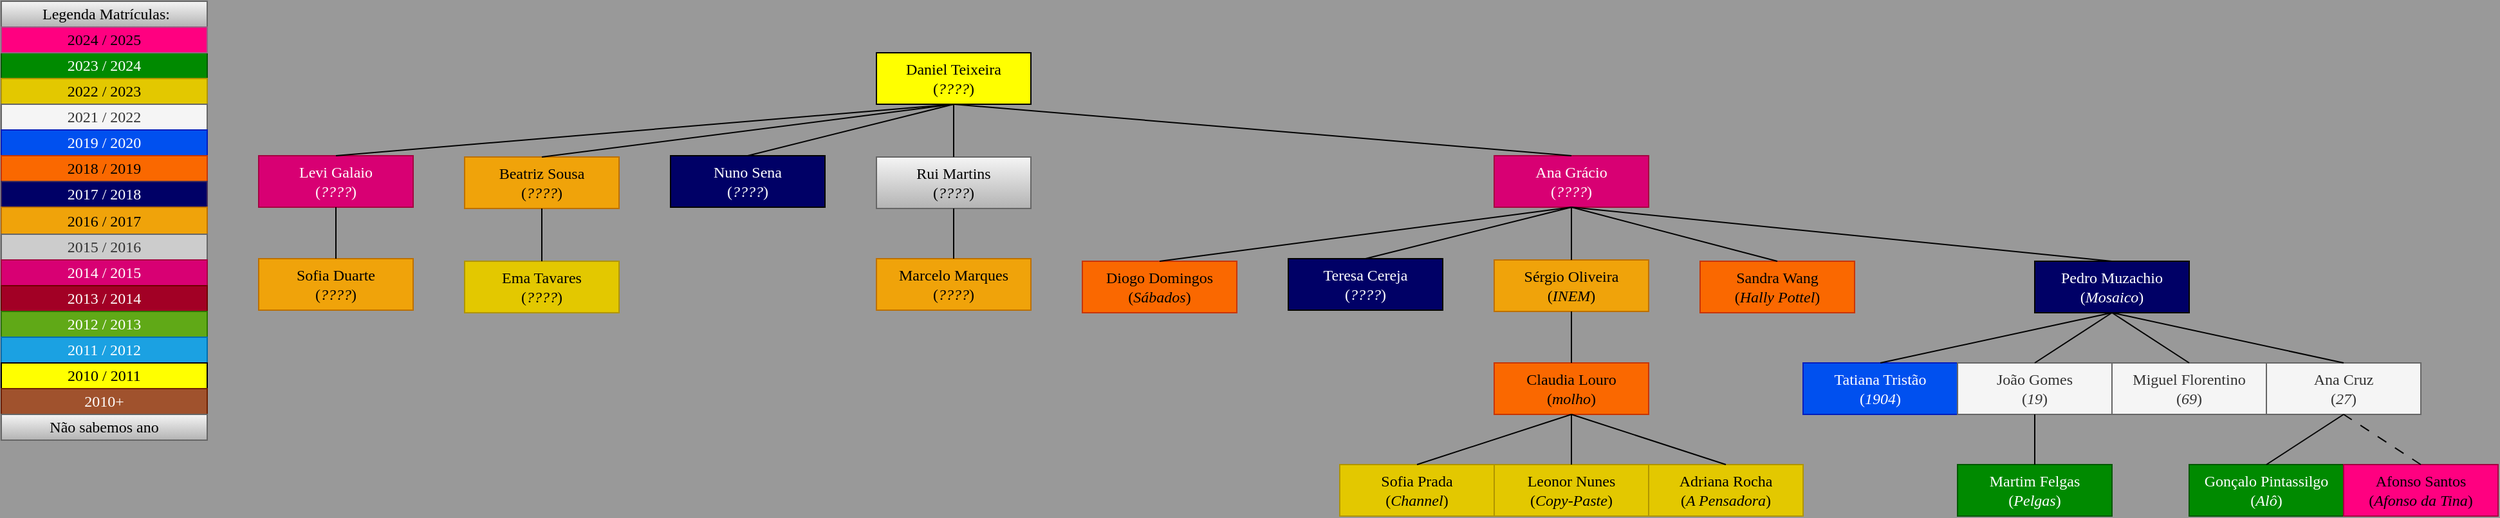 <mxfile>
    <diagram id="uytzpZjenSV1ZXbr69cE" name="Página-1">
        <mxGraphModel dx="3409" dy="3380" grid="1" gridSize="10" guides="1" tooltips="1" connect="1" arrows="1" fold="1" page="1" pageScale="1" pageWidth="1169" pageHeight="827" background="#999999" math="0" shadow="0">
            <root>
                <mxCell id="0"/>
                <mxCell id="1" parent="0"/>
                <mxCell id="18" value="&lt;div&gt;Daniel Teixeira&lt;/div&gt;&lt;div&gt;&lt;span style=&quot;background-color: initial;&quot;&gt;(&lt;/span&gt;&lt;i style=&quot;background-color: initial;&quot;&gt;&lt;font&gt;????&lt;/font&gt;&lt;/i&gt;&lt;span style=&quot;background-color: initial;&quot;&gt;)&lt;/span&gt;&lt;/div&gt;" style="rounded=0;whiteSpace=wrap;html=1;fillColor=#ffff00;fontColor=#000000;fontFamily=Times New Roman;" parent="1" vertex="1">
                    <mxGeometry x="-1640" y="-2400" width="120" height="40" as="geometry"/>
                </mxCell>
                <mxCell id="19" value="&lt;div&gt;Ana Grácio&lt;/div&gt;&lt;div&gt;&lt;span style=&quot;background-color: initial;&quot;&gt;(&lt;/span&gt;&lt;i style=&quot;background-color: initial;&quot;&gt;&lt;font&gt;????&lt;/font&gt;&lt;/i&gt;&lt;span style=&quot;background-color: initial;&quot;&gt;)&lt;/span&gt;&lt;/div&gt;" style="rounded=0;whiteSpace=wrap;html=1;fillColor=#d80073;fontColor=#ffffff;strokeColor=#A50040;fontFamily=Times New Roman;" parent="1" vertex="1">
                    <mxGeometry x="-1160" y="-2320" width="120" height="40" as="geometry"/>
                </mxCell>
                <mxCell id="20" value="&lt;div&gt;&lt;span style=&quot;background-color: initial;&quot;&gt;Levi Galaio&lt;/span&gt;&lt;/div&gt;&lt;div&gt;&lt;span style=&quot;background-color: initial;&quot;&gt;(&lt;/span&gt;&lt;i style=&quot;background-color: initial;&quot;&gt;&lt;font&gt;????&lt;/font&gt;&lt;/i&gt;&lt;span style=&quot;background-color: initial;&quot;&gt;)&lt;/span&gt;&lt;/div&gt;" style="rounded=0;whiteSpace=wrap;html=1;fillColor=#d80073;fontColor=#ffffff;strokeColor=#A50040;fontFamily=Times New Roman;" parent="1" vertex="1">
                    <mxGeometry x="-2120" y="-2320" width="120" height="40" as="geometry"/>
                </mxCell>
                <mxCell id="24" value="&lt;div&gt;Sofia Duarte&lt;/div&gt;&lt;div&gt;&lt;span style=&quot;background-color: initial;&quot;&gt;(&lt;font&gt;&lt;i&gt;????&lt;/i&gt;&lt;/font&gt;&lt;/span&gt;&lt;span style=&quot;background-color: initial;&quot;&gt;)&lt;/span&gt;&lt;/div&gt;" style="rounded=0;whiteSpace=wrap;html=1;fillColor=#f0a30a;fontColor=#000000;strokeColor=#BD7000;fontFamily=Times New Roman;" parent="1" vertex="1">
                    <mxGeometry x="-2120" y="-2240" width="120" height="40" as="geometry"/>
                </mxCell>
                <mxCell id="27" value="" style="endArrow=none;html=1;rounded=0;entryX=0.5;entryY=1;entryDx=0;entryDy=0;exitX=0.5;exitY=0;exitDx=0;exitDy=0;fontFamily=Times New Roman;" parent="1" source="24" target="20" edge="1">
                    <mxGeometry width="50" height="50" relative="1" as="geometry">
                        <mxPoint x="-1900" y="-2241" as="sourcePoint"/>
                        <mxPoint x="-1890" y="-2190" as="targetPoint"/>
                    </mxGeometry>
                </mxCell>
                <mxCell id="28" value="" style="endArrow=none;html=1;rounded=0;entryX=0.5;entryY=1;entryDx=0;entryDy=0;exitX=0.5;exitY=0;exitDx=0;exitDy=0;fontFamily=Times New Roman;" parent="1" source="20" target="18" edge="1">
                    <mxGeometry width="50" height="50" relative="1" as="geometry">
                        <mxPoint x="-2090" y="-2229" as="sourcePoint"/>
                        <mxPoint x="-2090" y="-2269" as="targetPoint"/>
                    </mxGeometry>
                </mxCell>
                <mxCell id="29" value="" style="endArrow=none;html=1;rounded=0;entryX=0.5;entryY=0;entryDx=0;entryDy=0;exitX=0.5;exitY=1;exitDx=0;exitDy=0;fontFamily=Times New Roman;" parent="1" source="18" target="19" edge="1">
                    <mxGeometry width="50" height="50" relative="1" as="geometry">
                        <mxPoint x="-2090" y="-2309" as="sourcePoint"/>
                        <mxPoint x="-1890" y="-2350" as="targetPoint"/>
                    </mxGeometry>
                </mxCell>
                <mxCell id="30" value="&lt;div&gt;Rui Martins&lt;/div&gt;&lt;div&gt;&lt;span style=&quot;background-color: initial;&quot;&gt;(&lt;/span&gt;&lt;i style=&quot;background-color: initial;&quot;&gt;&lt;font&gt;????&lt;/font&gt;&lt;/i&gt;&lt;span style=&quot;background-color: initial;&quot;&gt;)&lt;/span&gt;&lt;/div&gt;" style="rounded=0;whiteSpace=wrap;html=1;fillColor=#f5f5f5;gradientColor=#b3b3b3;strokeColor=#666666;fontFamily=Times New Roman;" parent="1" vertex="1">
                    <mxGeometry x="-1640" y="-2319" width="120" height="40" as="geometry"/>
                </mxCell>
                <mxCell id="31" value="" style="endArrow=none;html=1;rounded=0;entryX=0.5;entryY=1;entryDx=0;entryDy=0;exitX=0.5;exitY=0;exitDx=0;exitDy=0;fontFamily=Times New Roman;" parent="1" source="30" target="18" edge="1">
                    <mxGeometry width="50" height="50" relative="1" as="geometry">
                        <mxPoint x="-2090" y="-2309" as="sourcePoint"/>
                        <mxPoint x="-1890" y="-2350" as="targetPoint"/>
                    </mxGeometry>
                </mxCell>
                <mxCell id="32" value="&lt;div&gt;&lt;span style=&quot;background-color: initial;&quot;&gt;Marcelo Marques&lt;/span&gt;&lt;/div&gt;&lt;div&gt;&lt;span style=&quot;background-color: initial;&quot;&gt;(&lt;/span&gt;&lt;i style=&quot;background-color: initial;&quot;&gt;&lt;font&gt;????&lt;/font&gt;&lt;/i&gt;&lt;span style=&quot;background-color: initial;&quot;&gt;)&lt;/span&gt;&lt;/div&gt;" style="rounded=0;whiteSpace=wrap;html=1;fillColor=#f0a30a;fontColor=#000000;strokeColor=#BD7000;fontFamily=Times New Roman;" parent="1" vertex="1">
                    <mxGeometry x="-1640" y="-2240" width="120" height="40" as="geometry"/>
                </mxCell>
                <mxCell id="33" value="" style="endArrow=none;html=1;rounded=0;entryX=0.5;entryY=1;entryDx=0;entryDy=0;exitX=0.5;exitY=0;exitDx=0;exitDy=0;fontFamily=Times New Roman;" parent="1" source="32" target="30" edge="1">
                    <mxGeometry width="50" height="50" relative="1" as="geometry">
                        <mxPoint x="-1450" y="-2310" as="sourcePoint"/>
                        <mxPoint x="-1650" y="-2350" as="targetPoint"/>
                    </mxGeometry>
                </mxCell>
                <mxCell id="35" value="&lt;div&gt;&lt;span style=&quot;background-color: initial;&quot;&gt;Beatriz Sousa&lt;/span&gt;&lt;/div&gt;&lt;div&gt;&lt;span style=&quot;background-color: initial;&quot;&gt;(&lt;/span&gt;&lt;i style=&quot;background-color: initial;&quot;&gt;&lt;font&gt;????&lt;/font&gt;&lt;/i&gt;&lt;span style=&quot;background-color: initial;&quot;&gt;)&lt;/span&gt;&lt;/div&gt;" style="rounded=0;whiteSpace=wrap;html=1;fillColor=#f0a30a;fontColor=#000000;strokeColor=#BD7000;fontFamily=Times New Roman;" parent="1" vertex="1">
                    <mxGeometry x="-1960" y="-2319" width="120" height="40" as="geometry"/>
                </mxCell>
                <mxCell id="36" value="" style="endArrow=none;html=1;rounded=0;entryX=0.5;entryY=1;entryDx=0;entryDy=0;exitX=0.5;exitY=0;exitDx=0;exitDy=0;fontFamily=Times New Roman;" parent="1" source="35" target="18" edge="1">
                    <mxGeometry width="50" height="50" relative="1" as="geometry">
                        <mxPoint x="-1690" y="-2310" as="sourcePoint"/>
                        <mxPoint x="-1890" y="-2350" as="targetPoint"/>
                    </mxGeometry>
                </mxCell>
                <mxCell id="37" value="&lt;div&gt;&lt;span style=&quot;background-color: initial;&quot;&gt;Ema Tavares&lt;/span&gt;&lt;/div&gt;&lt;div&gt;&lt;span style=&quot;background-color: initial;&quot;&gt;(&lt;/span&gt;&lt;i style=&quot;background-color: initial;&quot;&gt;&lt;font&gt;????&lt;/font&gt;&lt;/i&gt;&lt;span style=&quot;background-color: initial;&quot;&gt;)&lt;/span&gt;&lt;/div&gt;" style="rounded=0;whiteSpace=wrap;html=1;fillColor=#e3c800;fontColor=#000000;strokeColor=#B09500;fontFamily=Times New Roman;" parent="1" vertex="1">
                    <mxGeometry x="-1960" y="-2238" width="120" height="40" as="geometry"/>
                </mxCell>
                <mxCell id="38" value="" style="endArrow=none;html=1;rounded=0;exitX=0.5;exitY=1;exitDx=0;exitDy=0;entryX=0.5;entryY=0;entryDx=0;entryDy=0;fontFamily=Times New Roman;" parent="1" source="35" target="37" edge="1">
                    <mxGeometry width="50" height="50" relative="1" as="geometry">
                        <mxPoint x="-1770" y="-2309" as="sourcePoint"/>
                        <mxPoint x="-1780" y="-2239" as="targetPoint"/>
                    </mxGeometry>
                </mxCell>
                <mxCell id="39" value="&lt;div&gt;&lt;span style=&quot;background-color: initial;&quot;&gt;Teresa Cereja&lt;/span&gt;&lt;/div&gt;&lt;div&gt;&lt;span style=&quot;background-color: initial;&quot;&gt;(&lt;/span&gt;&lt;i style=&quot;background-color: initial;&quot;&gt;&lt;font&gt;????&lt;/font&gt;&lt;/i&gt;&lt;span style=&quot;background-color: initial;&quot;&gt;)&lt;/span&gt;&lt;/div&gt;" style="rounded=0;whiteSpace=wrap;html=1;fillColor=#000066;fontColor=#FFFFFF;fontFamily=Times New Roman;" parent="1" vertex="1">
                    <mxGeometry x="-1320" y="-2240" width="120" height="40" as="geometry"/>
                </mxCell>
                <mxCell id="40" value="&lt;div&gt;&lt;span style=&quot;background-color: initial;&quot;&gt;Sérgio Oliveira&lt;/span&gt;&lt;/div&gt;&lt;div&gt;&lt;span style=&quot;background-color: initial;&quot;&gt;(&lt;font&gt;&lt;i&gt;INEM&lt;/i&gt;&lt;/font&gt;&lt;/span&gt;&lt;span style=&quot;background-color: initial;&quot;&gt;)&lt;/span&gt;&lt;/div&gt;" style="rounded=0;whiteSpace=wrap;html=1;fillColor=#f0a30a;fontColor=#000000;strokeColor=#BD7000;fontFamily=Times New Roman;" parent="1" vertex="1">
                    <mxGeometry x="-1160" y="-2239" width="120" height="40" as="geometry"/>
                </mxCell>
                <mxCell id="41" value="&lt;div&gt;Pedro Muzachio&lt;/div&gt;&lt;div&gt;&lt;span style=&quot;background-color: initial;&quot;&gt;(&lt;font&gt;&lt;i&gt;Mosaico&lt;/i&gt;&lt;/font&gt;&lt;/span&gt;&lt;span style=&quot;background-color: initial;&quot;&gt;)&lt;/span&gt;&lt;/div&gt;" style="rounded=0;whiteSpace=wrap;html=1;fillColor=#000066;fontColor=#FFFFFF;fontFamily=Times New Roman;" parent="1" vertex="1">
                    <mxGeometry x="-740" y="-2238" width="120" height="40" as="geometry"/>
                </mxCell>
                <mxCell id="42" value="&lt;div&gt;&lt;span style=&quot;background-color: initial;&quot;&gt;Diogo Domingos&lt;/span&gt;&lt;/div&gt;&lt;div&gt;&lt;span style=&quot;background-color: initial;&quot;&gt;(&lt;font&gt;&lt;i&gt;Sábados&lt;/i&gt;&lt;/font&gt;&lt;/span&gt;&lt;span style=&quot;background-color: initial;&quot;&gt;)&lt;/span&gt;&lt;/div&gt;" style="rounded=0;whiteSpace=wrap;html=1;fillColor=#fa6800;fontColor=#000000;strokeColor=#C73500;fontFamily=Times New Roman;" parent="1" vertex="1">
                    <mxGeometry x="-1480" y="-2238" width="120" height="40" as="geometry"/>
                </mxCell>
                <mxCell id="43" value="&lt;div&gt;&lt;span style=&quot;background-color: initial;&quot;&gt;Sandra Wang&lt;/span&gt;&lt;/div&gt;&lt;div&gt;&lt;span style=&quot;background-color: initial;&quot;&gt;(&lt;font&gt;&lt;i&gt;Hally Pottel&lt;/i&gt;&lt;/font&gt;&lt;/span&gt;&lt;span style=&quot;background-color: initial;&quot;&gt;)&lt;/span&gt;&lt;/div&gt;" style="rounded=0;whiteSpace=wrap;html=1;fillColor=#fa6800;fontColor=#000000;strokeColor=#C73500;fontFamily=Times New Roman;" parent="1" vertex="1">
                    <mxGeometry x="-1000" y="-2238" width="120" height="40" as="geometry"/>
                </mxCell>
                <mxCell id="44" value="" style="endArrow=none;html=1;rounded=0;entryX=0.5;entryY=1;entryDx=0;entryDy=0;exitX=0.5;exitY=0;exitDx=0;exitDy=0;fontFamily=Times New Roman;" parent="1" source="40" target="19" edge="1">
                    <mxGeometry width="50" height="50" relative="1" as="geometry">
                        <mxPoint x="-1690" y="-2230" as="sourcePoint"/>
                        <mxPoint x="-1690" y="-2270" as="targetPoint"/>
                    </mxGeometry>
                </mxCell>
                <mxCell id="45" value="" style="endArrow=none;html=1;rounded=0;entryX=0.5;entryY=1;entryDx=0;entryDy=0;exitX=0.5;exitY=0;exitDx=0;exitDy=0;fontFamily=Times New Roman;" parent="1" source="39" target="19" edge="1">
                    <mxGeometry width="50" height="50" relative="1" as="geometry">
                        <mxPoint x="-1490" y="-2230" as="sourcePoint"/>
                        <mxPoint x="-1090" y="-2270" as="targetPoint"/>
                    </mxGeometry>
                </mxCell>
                <mxCell id="46" value="" style="endArrow=none;html=1;rounded=0;entryX=0.5;entryY=1;entryDx=0;entryDy=0;exitX=0.5;exitY=0;exitDx=0;exitDy=0;fontFamily=Times New Roman;" parent="1" source="41" target="19" edge="1">
                    <mxGeometry width="50" height="50" relative="1" as="geometry">
                        <mxPoint x="-1290" y="-2230" as="sourcePoint"/>
                        <mxPoint x="-1090" y="-2270" as="targetPoint"/>
                    </mxGeometry>
                </mxCell>
                <mxCell id="47" value="" style="endArrow=none;html=1;rounded=0;exitX=0.5;exitY=0;exitDx=0;exitDy=0;entryX=0.5;entryY=1;entryDx=0;entryDy=0;fontFamily=Times New Roman;" parent="1" source="42" target="19" edge="1">
                    <mxGeometry width="50" height="50" relative="1" as="geometry">
                        <mxPoint x="-1090" y="-2230" as="sourcePoint"/>
                        <mxPoint x="-1070" y="-2261" as="targetPoint"/>
                    </mxGeometry>
                </mxCell>
                <mxCell id="48" value="" style="endArrow=none;html=1;rounded=0;entryX=0.5;entryY=1;entryDx=0;entryDy=0;exitX=0.5;exitY=0;exitDx=0;exitDy=0;fontFamily=Times New Roman;" parent="1" source="43" target="19" edge="1">
                    <mxGeometry width="50" height="50" relative="1" as="geometry">
                        <mxPoint x="-1080" y="-2220" as="sourcePoint"/>
                        <mxPoint x="-1080" y="-2260" as="targetPoint"/>
                    </mxGeometry>
                </mxCell>
                <mxCell id="49" value="&lt;div&gt;&lt;span style=&quot;background-color: initial;&quot;&gt;Claudia Louro&lt;/span&gt;&lt;/div&gt;&lt;div&gt;&lt;span style=&quot;background-color: initial;&quot;&gt;(&lt;font&gt;&lt;i&gt;molho&lt;/i&gt;&lt;/font&gt;&lt;/span&gt;&lt;span style=&quot;background-color: initial;&quot;&gt;)&lt;/span&gt;&lt;/div&gt;" style="rounded=0;whiteSpace=wrap;html=1;fillColor=#fa6800;fontColor=#000000;strokeColor=#C73500;fontFamily=Times New Roman;" parent="1" vertex="1">
                    <mxGeometry x="-1160" y="-2159" width="120" height="40" as="geometry"/>
                </mxCell>
                <mxCell id="50" value="" style="endArrow=none;html=1;rounded=0;entryX=0.5;entryY=0;entryDx=0;entryDy=0;exitX=0.5;exitY=1;exitDx=0;exitDy=0;fontFamily=Times New Roman;" parent="1" source="40" target="49" edge="1">
                    <mxGeometry width="50" height="50" relative="1" as="geometry">
                        <mxPoint x="-1090" y="-2229" as="sourcePoint"/>
                        <mxPoint x="-690" y="-2269" as="targetPoint"/>
                    </mxGeometry>
                </mxCell>
                <mxCell id="51" value="&lt;div&gt;&lt;span style=&quot;background-color: initial;&quot;&gt;Tatiana Tristão&lt;/span&gt;&lt;/div&gt;&lt;div&gt;&lt;span style=&quot;background-color: initial;&quot;&gt;(&lt;font&gt;&lt;i&gt;1904&lt;/i&gt;&lt;/font&gt;&lt;/span&gt;&lt;span style=&quot;background-color: initial;&quot;&gt;)&lt;/span&gt;&lt;/div&gt;" style="rounded=0;whiteSpace=wrap;html=1;fillColor=#0050ef;fontColor=#ffffff;strokeColor=#001DBC;fontFamily=Times New Roman;" parent="1" vertex="1">
                    <mxGeometry x="-920" y="-2159" width="120" height="40" as="geometry"/>
                </mxCell>
                <mxCell id="52" value="&lt;div&gt;João Gomes&lt;/div&gt;&lt;div&gt;&lt;span style=&quot;background-color: initial;&quot;&gt;(&lt;font&gt;&lt;i&gt;19&lt;/i&gt;&lt;/font&gt;&lt;/span&gt;&lt;span style=&quot;background-color: initial;&quot;&gt;)&lt;/span&gt;&lt;/div&gt;" style="rounded=0;whiteSpace=wrap;html=1;fillColor=#f5f5f5;fontColor=#333333;strokeColor=#666666;fontFamily=Times New Roman;" parent="1" vertex="1">
                    <mxGeometry x="-800" y="-2159" width="120" height="40" as="geometry"/>
                </mxCell>
                <mxCell id="53" value="&lt;div&gt;&lt;span style=&quot;background-color: initial;&quot;&gt;Ana Cruz&lt;/span&gt;&lt;/div&gt;&lt;div&gt;&lt;span style=&quot;background-color: initial;&quot;&gt;(&lt;font&gt;&lt;i&gt;27&lt;/i&gt;&lt;/font&gt;&lt;/span&gt;&lt;span style=&quot;background-color: initial;&quot;&gt;)&lt;/span&gt;&lt;/div&gt;" style="rounded=0;whiteSpace=wrap;html=1;fillColor=#f5f5f5;fontColor=#333333;strokeColor=#666666;fontFamily=Times New Roman;" parent="1" vertex="1">
                    <mxGeometry x="-560" y="-2159" width="120" height="40" as="geometry"/>
                </mxCell>
                <mxCell id="54" value="" style="endArrow=none;html=1;rounded=0;entryX=0.5;entryY=1;entryDx=0;entryDy=0;exitX=0.5;exitY=0;exitDx=0;exitDy=0;fontFamily=Times New Roman;" parent="1" source="51" target="41" edge="1">
                    <mxGeometry width="50" height="50" relative="1" as="geometry">
                        <mxPoint x="-1090" y="-2230" as="sourcePoint"/>
                        <mxPoint x="-1090" y="-2270" as="targetPoint"/>
                    </mxGeometry>
                </mxCell>
                <mxCell id="55" value="" style="endArrow=none;html=1;rounded=0;entryX=0.5;entryY=0;entryDx=0;entryDy=0;exitX=0.5;exitY=1;exitDx=0;exitDy=0;fontFamily=Times New Roman;" parent="1" source="41" target="52" edge="1">
                    <mxGeometry width="50" height="50" relative="1" as="geometry">
                        <mxPoint x="-1080" y="-2220" as="sourcePoint"/>
                        <mxPoint x="-1080" y="-2260" as="targetPoint"/>
                    </mxGeometry>
                </mxCell>
                <mxCell id="56" value="" style="endArrow=none;html=1;rounded=0;entryX=0.5;entryY=0;entryDx=0;entryDy=0;exitX=0.5;exitY=1;exitDx=0;exitDy=0;fontFamily=Times New Roman;" parent="1" source="41" target="53" edge="1">
                    <mxGeometry width="50" height="50" relative="1" as="geometry">
                        <mxPoint x="-1070" y="-2210" as="sourcePoint"/>
                        <mxPoint x="-1070" y="-2250" as="targetPoint"/>
                    </mxGeometry>
                </mxCell>
                <mxCell id="57" value="&lt;div&gt;Miguel Florentino&lt;/div&gt;&lt;div&gt;&lt;span style=&quot;background-color: initial;&quot;&gt;(&lt;font&gt;&lt;i&gt;69&lt;/i&gt;&lt;/font&gt;&lt;/span&gt;&lt;span style=&quot;background-color: initial;&quot;&gt;)&lt;/span&gt;&lt;/div&gt;" style="rounded=0;whiteSpace=wrap;html=1;fillColor=#f5f5f5;fontColor=#333333;strokeColor=#666666;fontFamily=Times New Roman;" parent="1" vertex="1">
                    <mxGeometry x="-680" y="-2159" width="120" height="40" as="geometry"/>
                </mxCell>
                <mxCell id="59" value="" style="endArrow=none;html=1;rounded=0;entryX=0.5;entryY=1;entryDx=0;entryDy=0;exitX=0.5;exitY=0;exitDx=0;exitDy=0;fontFamily=Times New Roman;" parent="1" source="57" target="41" edge="1">
                    <mxGeometry width="50" height="50" relative="1" as="geometry">
                        <mxPoint x="-1090" y="-2190" as="sourcePoint"/>
                        <mxPoint x="-970" y="-2150" as="targetPoint"/>
                    </mxGeometry>
                </mxCell>
                <mxCell id="60" value="&lt;div&gt;&lt;span style=&quot;background-color: initial;&quot;&gt;Sofia Prada&lt;/span&gt;&lt;/div&gt;&lt;div&gt;&lt;span style=&quot;background-color: initial;&quot;&gt;(&lt;font&gt;&lt;i&gt;Channel&lt;/i&gt;&lt;/font&gt;&lt;/span&gt;&lt;span style=&quot;background-color: initial;&quot;&gt;)&lt;/span&gt;&lt;/div&gt;" style="rounded=0;whiteSpace=wrap;html=1;fillColor=#e3c800;fontColor=#000000;strokeColor=#B09500;fontFamily=Times New Roman;" parent="1" vertex="1">
                    <mxGeometry x="-1280" y="-2080" width="120" height="40" as="geometry"/>
                </mxCell>
                <mxCell id="61" value="&lt;div&gt;Leonor Nunes&lt;/div&gt;&lt;div&gt;&lt;span style=&quot;background-color: initial;&quot;&gt;(&lt;font&gt;&lt;i&gt;Copy-Paste&lt;/i&gt;&lt;/font&gt;&lt;/span&gt;&lt;span style=&quot;background-color: initial;&quot;&gt;)&lt;/span&gt;&lt;/div&gt;" style="rounded=0;whiteSpace=wrap;html=1;fillColor=#e3c800;fontColor=#000000;strokeColor=#B09500;fontFamily=Times New Roman;" parent="1" vertex="1">
                    <mxGeometry x="-1160" y="-2080" width="120" height="40" as="geometry"/>
                </mxCell>
                <mxCell id="62" value="&lt;div&gt;Adriana Rocha&lt;/div&gt;&lt;div&gt;&lt;span style=&quot;background-color: initial;&quot;&gt;(&lt;font&gt;&lt;i&gt;A Pensadora&lt;/i&gt;&lt;/font&gt;&lt;/span&gt;&lt;span style=&quot;background-color: initial;&quot;&gt;)&lt;/span&gt;&lt;/div&gt;" style="rounded=0;whiteSpace=wrap;html=1;fillColor=#e3c800;fontColor=#000000;strokeColor=#B09500;fontFamily=Times New Roman;" parent="1" vertex="1">
                    <mxGeometry x="-1040" y="-2080" width="120" height="40" as="geometry"/>
                </mxCell>
                <mxCell id="63" value="" style="endArrow=none;html=1;rounded=0;entryX=0.5;entryY=1;entryDx=0;entryDy=0;exitX=0.5;exitY=0;exitDx=0;exitDy=0;fontFamily=Times New Roman;" parent="1" source="62" target="49" edge="1">
                    <mxGeometry width="50" height="50" relative="1" as="geometry">
                        <mxPoint x="-870" y="-2149" as="sourcePoint"/>
                        <mxPoint x="-690" y="-2189" as="targetPoint"/>
                    </mxGeometry>
                </mxCell>
                <mxCell id="64" value="" style="endArrow=none;html=1;rounded=0;entryX=0.5;entryY=1;entryDx=0;entryDy=0;exitX=0.5;exitY=0;exitDx=0;exitDy=0;fontFamily=Times New Roman;" parent="1" source="61" target="49" edge="1">
                    <mxGeometry width="50" height="50" relative="1" as="geometry">
                        <mxPoint x="-860" y="-2139" as="sourcePoint"/>
                        <mxPoint x="-680" y="-2179" as="targetPoint"/>
                    </mxGeometry>
                </mxCell>
                <mxCell id="65" value="" style="endArrow=none;html=1;rounded=0;entryX=0.5;entryY=1;entryDx=0;entryDy=0;exitX=0.5;exitY=0;exitDx=0;exitDy=0;fontFamily=Times New Roman;" parent="1" source="60" target="49" edge="1">
                    <mxGeometry width="50" height="50" relative="1" as="geometry">
                        <mxPoint x="-850" y="-2129" as="sourcePoint"/>
                        <mxPoint x="-670" y="-2169" as="targetPoint"/>
                    </mxGeometry>
                </mxCell>
                <mxCell id="66" value="&lt;div&gt;&lt;span style=&quot;background-color: initial;&quot;&gt;Martim Felgas&lt;/span&gt;&lt;/div&gt;&lt;div&gt;&lt;span style=&quot;background-color: initial;&quot;&gt;(&lt;font&gt;&lt;i&gt;Pelgas&lt;/i&gt;&lt;/font&gt;&lt;/span&gt;&lt;span style=&quot;background-color: initial;&quot;&gt;)&lt;/span&gt;&lt;/div&gt;" style="rounded=0;whiteSpace=wrap;html=1;fillColor=#008a00;fontColor=#ffffff;strokeColor=#005700;fontFamily=Times New Roman;" parent="1" vertex="1">
                    <mxGeometry x="-800" y="-2080" width="120" height="40" as="geometry"/>
                </mxCell>
                <mxCell id="67" value="" style="endArrow=none;html=1;rounded=0;entryX=0.5;entryY=1;entryDx=0;entryDy=0;exitX=0.5;exitY=0;exitDx=0;exitDy=0;fontFamily=Times New Roman;" parent="1" source="66" target="52" edge="1">
                    <mxGeometry width="50" height="50" relative="1" as="geometry">
                        <mxPoint x="-670" y="-2189" as="sourcePoint"/>
                        <mxPoint x="-730" y="-2149" as="targetPoint"/>
                    </mxGeometry>
                </mxCell>
                <mxCell id="68" value="&lt;div&gt;&lt;span style=&quot;background-color: initial;&quot;&gt;Nuno Sena&lt;/span&gt;&lt;/div&gt;&lt;div&gt;&lt;span style=&quot;background-color: initial;&quot;&gt;(&lt;/span&gt;&lt;i style=&quot;background-color: initial;&quot;&gt;&lt;font&gt;????&lt;/font&gt;&lt;/i&gt;&lt;span style=&quot;background-color: initial;&quot;&gt;)&lt;/span&gt;&lt;/div&gt;" style="rounded=0;whiteSpace=wrap;html=1;fillColor=#000066;fontColor=#FFFFFF;fontFamily=Times New Roman;" parent="1" vertex="1">
                    <mxGeometry x="-1800" y="-2320" width="120" height="40" as="geometry"/>
                </mxCell>
                <mxCell id="69" value="" style="endArrow=none;html=1;rounded=0;entryX=0.5;entryY=1;entryDx=0;entryDy=0;exitX=0.5;exitY=0;exitDx=0;exitDy=0;fontFamily=Times New Roman;" parent="1" source="68" target="18" edge="1">
                    <mxGeometry width="50" height="50" relative="1" as="geometry">
                        <mxPoint x="-1490" y="-2229" as="sourcePoint"/>
                        <mxPoint x="-1490" y="-2269" as="targetPoint"/>
                    </mxGeometry>
                </mxCell>
                <mxCell id="70" value="&lt;div&gt;Gonçalo Pintassilgo&lt;/div&gt;&lt;div&gt;&lt;span style=&quot;background-color: initial;&quot;&gt;(&lt;font&gt;&lt;i&gt;Alô&lt;/i&gt;&lt;/font&gt;&lt;/span&gt;&lt;span style=&quot;background-color: initial;&quot;&gt;)&lt;/span&gt;&lt;/div&gt;" style="rounded=0;whiteSpace=wrap;html=1;fillColor=#008a00;fontColor=#ffffff;strokeColor=#005700;fontFamily=Times New Roman;" parent="1" vertex="1">
                    <mxGeometry x="-620" y="-2080" width="120" height="40" as="geometry"/>
                </mxCell>
                <mxCell id="71" value="" style="endArrow=none;html=1;rounded=0;entryX=0.5;entryY=1;entryDx=0;entryDy=0;exitX=0.5;exitY=0;exitDx=0;exitDy=0;fontFamily=Times New Roman;" parent="1" source="70" target="53" edge="1">
                    <mxGeometry width="50" height="50" relative="1" as="geometry">
                        <mxPoint x="-420" y="-2099.5" as="sourcePoint"/>
                        <mxPoint x="-420" y="-2138.5" as="targetPoint"/>
                    </mxGeometry>
                </mxCell>
                <mxCell id="73" value="2023 / 2024" style="rounded=0;whiteSpace=wrap;html=1;fillColor=#008a00;fontColor=#ffffff;strokeColor=#005700;fontFamily=Times New Roman;" parent="1" vertex="1">
                    <mxGeometry x="-2320" y="-2400" width="160" height="20" as="geometry"/>
                </mxCell>
                <mxCell id="74" value="2022 / 2023" style="rounded=0;whiteSpace=wrap;html=1;fillColor=#e3c800;fontColor=#000000;strokeColor=#B09500;fontFamily=Times New Roman;" parent="1" vertex="1">
                    <mxGeometry x="-2320" y="-2380" width="160" height="20" as="geometry"/>
                </mxCell>
                <mxCell id="75" value="2021 / 2022" style="rounded=0;whiteSpace=wrap;html=1;fillColor=#f5f5f5;fontColor=#333333;strokeColor=#666666;fontFamily=Times New Roman;" parent="1" vertex="1">
                    <mxGeometry x="-2320" y="-2360" width="160" height="20" as="geometry"/>
                </mxCell>
                <mxCell id="76" value="2019 / 2020" style="rounded=0;whiteSpace=wrap;html=1;fillColor=#0050ef;fontColor=#ffffff;strokeColor=#001DBC;fontFamily=Times New Roman;" parent="1" vertex="1">
                    <mxGeometry x="-2320" y="-2340" width="160" height="20" as="geometry"/>
                </mxCell>
                <mxCell id="77" value="2018 / 2019" style="rounded=0;whiteSpace=wrap;html=1;fillColor=#fa6800;fontColor=#000000;strokeColor=#C73500;fontFamily=Times New Roman;" parent="1" vertex="1">
                    <mxGeometry x="-2320" y="-2320" width="160" height="20" as="geometry"/>
                </mxCell>
                <mxCell id="78" value="&amp;nbsp;Legenda Matrículas:" style="rounded=0;whiteSpace=wrap;html=1;fillColor=#f5f5f5;gradientColor=#b3b3b3;strokeColor=#666666;fontFamily=Times New Roman;" parent="1" vertex="1">
                    <mxGeometry x="-2320" y="-2440" width="160" height="20" as="geometry"/>
                </mxCell>
                <mxCell id="79" value="2017 / 2018" style="rounded=0;whiteSpace=wrap;html=1;fillColor=#000066;fontColor=#ffffff;strokeColor=#432D57;fontFamily=Times New Roman;" parent="1" vertex="1">
                    <mxGeometry x="-2320" y="-2300" width="160" height="20" as="geometry"/>
                </mxCell>
                <mxCell id="80" value="2016 / 2017" style="rounded=0;whiteSpace=wrap;html=1;fillColor=#f0a30a;fontColor=#000000;strokeColor=#BD7000;fontFamily=Times New Roman;" parent="1" vertex="1">
                    <mxGeometry x="-2320" y="-2280" width="160" height="21" as="geometry"/>
                </mxCell>
                <mxCell id="81" value="2015 / 2016" style="rounded=0;whiteSpace=wrap;html=1;fillColor=#CCCCCC;strokeColor=#666666;fontColor=#333333;fontFamily=Times New Roman;" parent="1" vertex="1">
                    <mxGeometry x="-2320" y="-2259" width="160" height="20" as="geometry"/>
                </mxCell>
                <mxCell id="82" value="2014 / 2015" style="rounded=0;whiteSpace=wrap;html=1;fillColor=#d80073;fontColor=#ffffff;strokeColor=#A50040;fontFamily=Times New Roman;" parent="1" vertex="1">
                    <mxGeometry x="-2320" y="-2239" width="160" height="20" as="geometry"/>
                </mxCell>
                <mxCell id="83" value="2013 / 2014" style="rounded=0;whiteSpace=wrap;html=1;fillColor=#a20025;fontColor=#ffffff;strokeColor=#6F0000;fontFamily=Times New Roman;" parent="1" vertex="1">
                    <mxGeometry x="-2320" y="-2219" width="160" height="20" as="geometry"/>
                </mxCell>
                <mxCell id="84" value="2012&lt;span style=&quot;background-color: initial;&quot;&gt;&amp;nbsp;/ 2013&lt;/span&gt;" style="rounded=0;whiteSpace=wrap;html=1;fillColor=#60a917;fontColor=#ffffff;strokeColor=#2D7600;fontFamily=Times New Roman;" parent="1" vertex="1">
                    <mxGeometry x="-2320" y="-2199" width="160" height="20" as="geometry"/>
                </mxCell>
                <mxCell id="85" value="2011&lt;span style=&quot;background-color: initial;&quot;&gt;&amp;nbsp;/ 2012&lt;/span&gt;" style="rounded=0;whiteSpace=wrap;html=1;fillColor=#1ba1e2;fontColor=#ffffff;strokeColor=#006EAF;fontFamily=Times New Roman;" parent="1" vertex="1">
                    <mxGeometry x="-2320" y="-2179" width="160" height="20" as="geometry"/>
                </mxCell>
                <mxCell id="86" value="2010&lt;span style=&quot;background-color: initial;&quot;&gt;&amp;nbsp;/ 2011&lt;/span&gt;" style="rounded=0;whiteSpace=wrap;html=1;fillColor=#FFFF00;fontColor=#000000;fontFamily=Times New Roman;" parent="1" vertex="1">
                    <mxGeometry x="-2320" y="-2159" width="160" height="20" as="geometry"/>
                </mxCell>
                <mxCell id="87" value="2010+" style="rounded=0;whiteSpace=wrap;html=1;fillColor=#a0522d;strokeColor=#6D1F00;fontColor=#ffffff;fontFamily=Times New Roman;" parent="1" vertex="1">
                    <mxGeometry x="-2320" y="-2139" width="160" height="20" as="geometry"/>
                </mxCell>
                <mxCell id="88" value="Não sabemos ano" style="rounded=0;whiteSpace=wrap;html=1;fillColor=#f5f5f5;gradientColor=#b3b3b3;strokeColor=#666666;fontFamily=Times New Roman;" parent="1" vertex="1">
                    <mxGeometry x="-2320" y="-2119" width="160" height="20" as="geometry"/>
                </mxCell>
                <mxCell id="89" value="2024&amp;nbsp;/ 2025" style="rounded=0;whiteSpace=wrap;html=1;fillColor=#FF0080;strokeColor=#996185;gradientColor=none;fontColor=#000000;fontFamily=Times New Roman;" parent="1" vertex="1">
                    <mxGeometry x="-2320" y="-2420" width="160" height="20" as="geometry"/>
                </mxCell>
                <mxCell id="90" value="&lt;div&gt;&lt;/div&gt;&lt;div&gt;Afonso Santos&lt;br&gt;(&lt;i&gt;Afonso da Tina&lt;/i&gt;)&lt;/div&gt;" style="rounded=0;whiteSpace=wrap;html=1;fillColor=#FF0080;fontColor=#000000;strokeColor=#A50040;fontFamily=Times New Roman;" vertex="1" parent="1">
                    <mxGeometry x="-500" y="-2080" width="120" height="40" as="geometry"/>
                </mxCell>
                <mxCell id="92" value="" style="endArrow=none;html=1;rounded=0;entryX=0.5;entryY=1;entryDx=0;entryDy=0;exitX=0.5;exitY=0;exitDx=0;exitDy=0;fontFamily=Times New Roman;dashed=1;dashPattern=8 8;" edge="1" parent="1" source="90" target="53">
                    <mxGeometry width="50" height="50" relative="1" as="geometry">
                        <mxPoint x="-550.0" y="-2070" as="sourcePoint"/>
                        <mxPoint x="-490" y="-2109" as="targetPoint"/>
                    </mxGeometry>
                </mxCell>
            </root>
        </mxGraphModel>
    </diagram>
</mxfile>